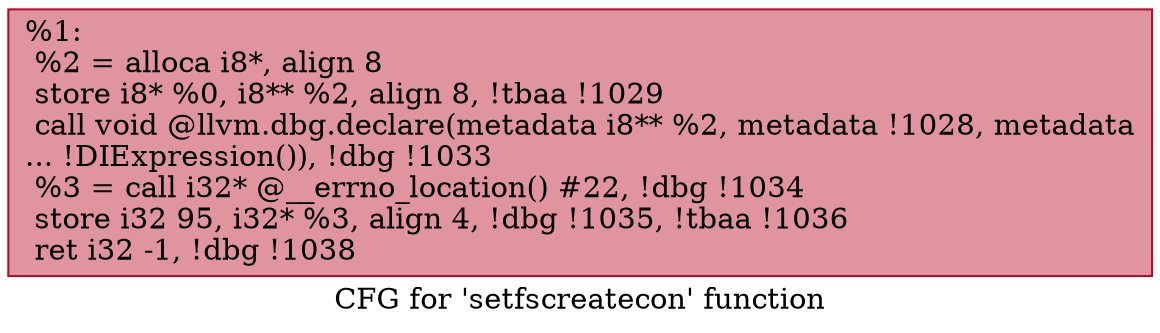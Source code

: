 digraph "CFG for 'setfscreatecon' function" {
	label="CFG for 'setfscreatecon' function";

	Node0x110c040 [shape=record,color="#b70d28ff", style=filled, fillcolor="#b70d2870",label="{%1:\l  %2 = alloca i8*, align 8\l  store i8* %0, i8** %2, align 8, !tbaa !1029\l  call void @llvm.dbg.declare(metadata i8** %2, metadata !1028, metadata\l... !DIExpression()), !dbg !1033\l  %3 = call i32* @__errno_location() #22, !dbg !1034\l  store i32 95, i32* %3, align 4, !dbg !1035, !tbaa !1036\l  ret i32 -1, !dbg !1038\l}"];
}
